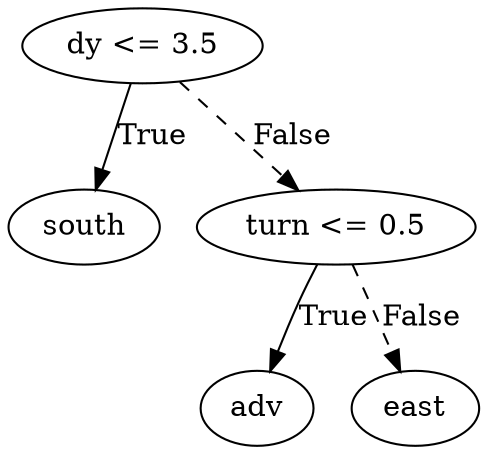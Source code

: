 digraph {
0 [label="dy <= 3.5"];
1 [label="south"];
0 -> 1 [label="True"];
2 [label="turn <= 0.5"];
3 [label="adv"];
2 -> 3 [label="True"];
4 [label="east"];
2 -> 4 [style="dashed", label="False"];
0 -> 2 [style="dashed", label="False"];

}